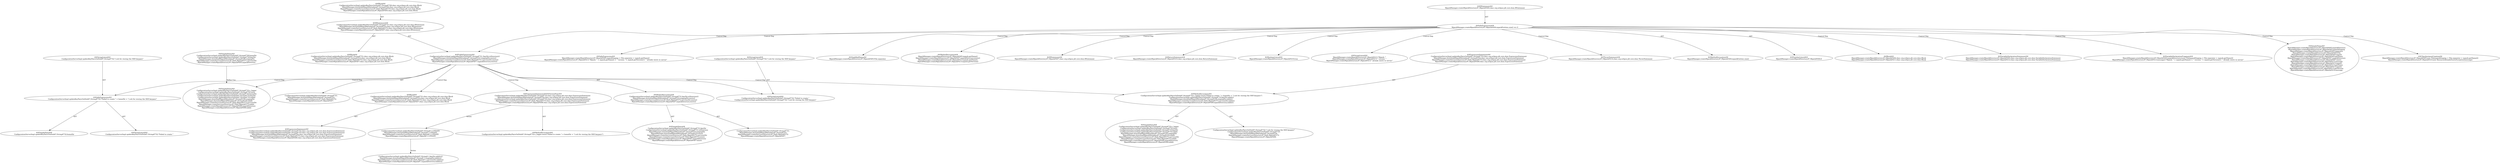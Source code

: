digraph "Pattern" {
0 [label="##ExpressionStatement####ActionPoint##\nConfigurationServerImpl.updateKeyPairsOnDisk#?,String#733:class org.eclipse.jdt.core.dom.ExpressionStatement\nMpackManager.downloadMpackMetadata#?,String#234:class org.eclipse.jdt.core.dom.ExpressionStatement\nConfigurationServerImpl.updateKeyPairsOnDisk#?,String#732:class org.eclipse.jdt.core.dom.ExpressionStatement\nMpackManager.createServicesDirectory#?,Path,Mpack#373:class org.eclipse.jdt.core.dom.ExpressionStatement\nMpackManager.createMpackDirectory#?,Mpack#408:class org.eclipse.jdt.core.dom.ExpressionStatement" shape=ellipse]
1 [label="##PrefixExpression##\nConfigurationServerImpl.updateKeyPairsOnDisk#?,String#731:!keyDir.isDirectory()\nMpackManager.downloadMpackMetadata#?,String#233:!stagingDir.exists()\nMpackManager.createServicesDirectory#?,Path,Mpack#372:!servicesDir.exists()\nMpackManager.createMpackDirectory#?,Mpack#407:!mpackDirectory.exists()" shape=ellipse]
2 [label="##IfStatement##\nConfigurationServerImpl.updateKeyPairsOnDisk#?,String#731:class org.eclipse.jdt.core.dom.IfStatement\nMpackManager.downloadMpackMetadata#?,String#233:class org.eclipse.jdt.core.dom.IfStatement\nMpackManager.createServicesDirectory#?,Path,Mpack#372:class org.eclipse.jdt.core.dom.IfStatement\nMpackManager.createMpackDirectory#?,Mpack#407:class org.eclipse.jdt.core.dom.IfStatement" shape=ellipse]
3 [label="##Block##\nConfigurationServerImpl.updateKeyPairsOnDisk#?,String#728:class org.eclipse.jdt.core.dom.Block\nMpackManager.downloadMpackMetadata#?,String#226:class org.eclipse.jdt.core.dom.Block\nMpackManager.createServicesDirectory#?,Path,Mpack#370:class org.eclipse.jdt.core.dom.Block\nMpackManager.createMpackDirectory#?,Mpack#404:class org.eclipse.jdt.core.dom.Block" shape=ellipse]
4 [label="##Block##\nConfigurationServerImpl.updateKeyPairsOnDisk#?,String#731:class org.eclipse.jdt.core.dom.Block\nMpackManager.downloadMpackMetadata#?,String#233:class org.eclipse.jdt.core.dom.Block\nMpackManager.createServicesDirectory#?,Path,Mpack#372:class org.eclipse.jdt.core.dom.Block\nMpackManager.createMpackDirectory#?,Mpack#407:class org.eclipse.jdt.core.dom.Block" shape=ellipse]
5 [label="##MethodInvocation##\nConfigurationServerImpl.updateKeyPairsOnDisk#?,String#731:keyDir.isDirectory()\nMpackManager.downloadMpackMetadata#?,String#233:stagingDir.exists()\nMpackManager.createServicesDirectory#?,Path,Mpack#372:servicesDir.exists()\nMpackManager.createMpackDirectory#?,Mpack#407:mpackDirectory.exists()" shape=ellipse]
6 [label="##SimpleName##\nConfigurationServerImpl.updateKeyPairsOnDisk#?,String#731:keyDir\nConfigurationServerImpl.updateKeyPairsOnDisk#?,String#731:isDirectory\nMpackManager.downloadMpackMetadata#?,String#233:stagingDir\nMpackManager.downloadMpackMetadata#?,String#233:exists\nMpackManager.createServicesDirectory#?,Path,Mpack#372:servicesDir\nMpackManager.createServicesDirectory#?,Path,Mpack#372:exists\nMpackManager.createMpackDirectory#?,Mpack#407:mpackDirectory\nMpackManager.createMpackDirectory#?,Mpack#407:exists" shape=ellipse]
7 [label="ConfigurationServerImpl.updateKeyPairsOnDisk#?,String#731:\nMpackManager.downloadMpackMetadata#?,String#233:\nMpackManager.createServicesDirectory#?,Path,Mpack#372:\nMpackManager.createMpackDirectory#?,Mpack#407:" shape=ellipse]
8 [label="ConfigurationServerImpl.updateKeyPairsOnDisk#?,String#731:\nMpackManager.downloadMpackMetadata#?,String#233:\nMpackManager.createServicesDirectory#?,Path,Mpack#372:\nMpackManager.createMpackDirectory#?,Mpack#407:" shape=ellipse]
9 [label="##Block##\nConfigurationServerImpl.updateKeyPairsOnDisk#?,String#731:class org.eclipse.jdt.core.dom.Block\nMpackManager.downloadMpackMetadata#?,String#233:class org.eclipse.jdt.core.dom.Block\nMpackManager.createServicesDirectory#?,Path,Mpack#372:class org.eclipse.jdt.core.dom.Block\nMpackManager.createMpackDirectory#?,Mpack#407:class org.eclipse.jdt.core.dom.Block" shape=ellipse]
10 [label="##ExpressionStatement##\nConfigurationServerImpl.updateKeyPairsOnDisk#?,String#732:class org.eclipse.jdt.core.dom.ExpressionStatement\nConfigurationServerImpl.updateKeyPairsOnDisk#?,String#733:class org.eclipse.jdt.core.dom.ExpressionStatement\nMpackManager.downloadMpackMetadata#?,String#234:class org.eclipse.jdt.core.dom.ExpressionStatement\nMpackManager.createServicesDirectory#?,Path,Mpack#373:class org.eclipse.jdt.core.dom.ExpressionStatement\nMpackManager.createMpackDirectory#?,Mpack#408:class org.eclipse.jdt.core.dom.ExpressionStatement" shape=ellipse]
11 [label="##MethodInvocation##\nConfigurationServerImpl.updateKeyPairsOnDisk#?,String#732:s_logger.warn(\"Failed to create \" + homeDir + \"/.ssh for storing the SSH keypars\")" shape=ellipse]
12 [label="##MethodInvocation##\nConfigurationServerImpl.updateKeyPairsOnDisk#?,String#732:s_logger.warn(\"Failed to create \" + homeDir + \"/.ssh for storing the SSH keypars\")\nConfigurationServerImpl.updateKeyPairsOnDisk#?,String#733:keyDir.mkdir()\nMpackManager.downloadMpackMetadata#?,String#234:stagingDir.mkdir()\nMpackManager.createServicesDirectory#?,Path,Mpack#373:servicesDir.mkdir()\nMpackManager.createMpackDirectory#?,Mpack#408:mpackDirectory.mkdir()" shape=ellipse]
13 [label="##SimpleName##\nConfigurationServerImpl.updateKeyPairsOnDisk#?,String#732:s_logger\nConfigurationServerImpl.updateKeyPairsOnDisk#?,String#732:warn\nConfigurationServerImpl.updateKeyPairsOnDisk#?,String#733:keyDir\nConfigurationServerImpl.updateKeyPairsOnDisk#?,String#733:mkdir\nMpackManager.downloadMpackMetadata#?,String#234:stagingDir\nMpackManager.downloadMpackMetadata#?,String#234:mkdir\nMpackManager.createServicesDirectory#?,Path,Mpack#373:servicesDir\nMpackManager.createServicesDirectory#?,Path,Mpack#373:mkdir\nMpackManager.createMpackDirectory#?,Mpack#408:mpackDirectory\nMpackManager.createMpackDirectory#?,Mpack#408:mkdir" shape=ellipse]
14 [label="ConfigurationServerImpl.updateKeyPairsOnDisk#?,String#732:\"/.ssh for storing the SSH keypars\"\nConfigurationServerImpl.updateKeyPairsOnDisk#?,String#733:\nMpackManager.downloadMpackMetadata#?,String#234:\nMpackManager.createServicesDirectory#?,Path,Mpack#373:\nMpackManager.createMpackDirectory#?,Mpack#408:" shape=ellipse]
15 [label="##SimpleName##\nConfigurationServerImpl.updateKeyPairsOnDisk#?,String#732:s_logger\nConfigurationServerImpl.updateKeyPairsOnDisk#?,String#732:warn\nConfigurationServerImpl.updateKeyPairsOnDisk#?,String#732:homeDir\nConfigurationServerImpl.updateKeyPairsOnDisk#?,String#733:keyDir\nConfigurationServerImpl.updateKeyPairsOnDisk#?,String#733:mkdir\nMpackManager.downloadMpackMetadata#?,String#234:stagingDir\nMpackManager.downloadMpackMetadata#?,String#234:mkdir\nMpackManager.createServicesDirectory#?,Path,Mpack#373:servicesDir\nMpackManager.createServicesDirectory#?,Path,Mpack#373:mkdir\nMpackManager.createMpackDirectory#?,Mpack#408:mpackDirectory\nMpackManager.createMpackDirectory#?,Mpack#408:mkdir" shape=ellipse]
16 [label="##InfixExpression##\nConfigurationServerImpl.updateKeyPairsOnDisk#?,String#732:\"Failed to create \" + homeDir + \"/.ssh for storing the SSH keypars\"" shape=ellipse]
17 [label="##StringLiteral##\nConfigurationServerImpl.updateKeyPairsOnDisk#?,String#732:\"/.ssh for storing the SSH keypars\"" shape=ellipse]
18 [label="##StringLiteral##\nConfigurationServerImpl.updateKeyPairsOnDisk#?,String#732:\"Failed to create \"" shape=ellipse]
19 [label="##SimpleName##\nConfigurationServerImpl.updateKeyPairsOnDisk#?,String#732:homeDir" shape=ellipse]
20 [label="##StringLiteral##\nConfigurationServerImpl.updateKeyPairsOnDisk#?,String#732:\"Failed to create \"\nConfigurationServerImpl.updateKeyPairsOnDisk#?,String#732:\"/.ssh for storing the SSH keypars\"" shape=ellipse]
21 [label="##SimpleName##\nConfigurationServerImpl.updateKeyPairsOnDisk#?,String#728:homeDir\nConfigurationServerImpl.updateKeyPairsOnDisk#?,String#729:keyDir\nMpackManager.downloadMpackMetadata#?,String#228:stagingDir\nMpackManager.createServicesDirectory#?,Path,Mpack#371:servicesDir\nMpackManager.createMpackDirectory#?,Mpack#405:mpackDirectory" shape=ellipse]
22 [label="##StringLiteral##\nConfigurationServerImpl.updateKeyPairsOnDisk#?,String#732:\"/.ssh for storing the SSH keypars\"" shape=ellipse]
23 [label="##ExpressionStatement##\nConfigurationServerImpl.updateKeyPairsOnDisk#?,String#733:class org.eclipse.jdt.core.dom.ExpressionStatement\nMpackManager.downloadMpackMetadata#?,String#234:class org.eclipse.jdt.core.dom.ExpressionStatement\nMpackManager.createServicesDirectory#?,Path,Mpack#373:class org.eclipse.jdt.core.dom.ExpressionStatement\nMpackManager.createMpackDirectory#?,Mpack#408:class org.eclipse.jdt.core.dom.ExpressionStatement" shape=ellipse]
24 [label="ConfigurationServerImpl.updateKeyPairsOnDisk#?,String#-1:UPDATE\nMpackManager.downloadMpackMetadata#?,String#-1:UPDATE\nMpackManager.createServicesDirectory#?,Path,Mpack#-1:UPDATE\nMpackManager.createMpackDirectory#?,Mpack#-1:UPDATE" shape=ellipse]
25 [label="ConfigurationServerImpl.updateKeyPairsOnDisk#?,String#-1:keyDir.mkdirs()\nMpackManager.downloadMpackMetadata#?,String#-1:stagingDir.mkdirs()\nMpackManager.createServicesDirectory#?,Path,Mpack#-1:servicesDir.mkdirs()\nMpackManager.createMpackDirectory#?,Mpack#-1:mpackDirectory.mkdirs()" shape=ellipse]
26 [label="##InfixExpression##\nMpackManager.createMpackDirectory#?,Mpack#404:mpackEntities.size() == 0" shape=ellipse]
27 [label="##IfStatement##\nMpackManager.createMpackDirectory#?,Mpack#404:class org.eclipse.jdt.core.dom.IfStatement" shape=ellipse]
28 [label="##MethodInvocation##\nMpackManager.createMpackDirectory#?,Mpack#404:mpackEntities.size()" shape=ellipse]
29 [label="##NumberLiteral##\nMpackManager.createMpackDirectory#?,Mpack#404:0" shape=ellipse]
30 [label="##Block##\nMpackManager.createMpackDirectory#?,Mpack#404:class org.eclipse.jdt.core.dom.Block\nMpackManager.createMpackDirectory#?,Mpack#411:class org.eclipse.jdt.core.dom.Block" shape=ellipse]
31 [label="##VariableDeclarationStatement##\nMpackManager.createMpackDirectory#?,Mpack#405:class org.eclipse.jdt.core.dom.VariableDeclarationStatement\nMpackManager.createMpackDirectory#?,Mpack#412:class org.eclipse.jdt.core.dom.VariableDeclarationStatement" shape=ellipse]
32 [label="##VariableDeclarationFragment##\nMpackManager.createMpackDirectory#?,Mpack#405:mpackDirectory=new File(mpackStaging + File.separator + mpack.getName())\nMpackManager.createMpackDirectory#?,Mpack#412:message=\"Mpack: \" + mpack.getName() + \" version: \"+ mpack.getVersion()+ \" already exists in server\"" shape=ellipse]
33 [label="##SimpleName##\nMpackManager.createMpackDirectory#?,Mpack#405:mpackDirectory\nMpackManager.createMpackDirectory#?,Mpack#405:mpackStaging\nMpackManager.createMpackDirectory#?,Mpack#405:separator\nMpackManager.createMpackDirectory#?,Mpack#405:File\nMpackManager.createMpackDirectory#?,Mpack#405:mpack\nMpackManager.createMpackDirectory#?,Mpack#405:getName\nMpackManager.createMpackDirectory#?,Mpack#407:mpackDirectory\nMpackManager.createMpackDirectory#?,Mpack#407:exists\nMpackManager.createMpackDirectory#?,Mpack#412:message\nMpackManager.createMpackDirectory#?,Mpack#413:mpack\nMpackManager.createMpackDirectory#?,Mpack#413:getName\nMpackManager.createMpackDirectory#?,Mpack#413:mpack\nMpackManager.createMpackDirectory#?,Mpack#413:getVersion\nMpackManager.createMpackDirectory#?,Mpack#414:message" shape=ellipse]
34 [label="##ClassInstanceCreation##\nMpackManager.createMpackDirectory#?,Mpack#405:new File(mpackStaging + File.separator + mpack.getName())\nMpackManager.createMpackDirectory#?,Mpack#414:new ResourceAlreadyExistsException(message)" shape=ellipse]
35 [label="##InfixExpression##\nMpackManager.createMpackDirectory#?,Mpack#405:mpackStaging + File.separator + mpack.getName()\nMpackManager.createMpackDirectory#?,Mpack#413:\"Mpack: \" + mpack.getName() + \" version: \"+ mpack.getVersion()+ \" already exists in server\"" shape=ellipse]
36 [label="##QualifiedName##\nMpackManager.createMpackDirectory#?,Mpack#405:File.separator" shape=ellipse]
37 [label="##MethodInvocation##\nMpackManager.createMpackDirectory#?,Mpack#405:mpack.getName()\nMpackManager.createMpackDirectory#?,Mpack#407:mpackDirectory.exists()\nMpackManager.createMpackDirectory#?,Mpack#413:mpack.getName()\nMpackManager.createMpackDirectory#?,Mpack#413:mpack.getVersion()" shape=ellipse]
38 [label="##IfStatement##\nMpackManager.createMpackDirectory#?,Mpack#407:class org.eclipse.jdt.core.dom.IfStatement" shape=ellipse]
39 [label="##ReturnStatement##\nMpackManager.createMpackDirectory#?,Mpack#410:class org.eclipse.jdt.core.dom.ReturnStatement" shape=ellipse]
40 [label="##BooleanLiteral##\nMpackManager.createMpackDirectory#?,Mpack#410:true" shape=ellipse]
41 [label="##StringLiteral##\nMpackManager.createMpackDirectory#?,Mpack#413:\"Mpack: \"\nMpackManager.createMpackDirectory#?,Mpack#413:\" version: \"\nMpackManager.createMpackDirectory#?,Mpack#413:\" already exists in server\"" shape=ellipse]
42 [label="##ThrowStatement##\nMpackManager.createMpackDirectory#?,Mpack#414:class org.eclipse.jdt.core.dom.ThrowStatement" shape=ellipse]
0 -> 11 [label="AST"];
0 -> 24 [label="Action"];
1 -> 0 [label="Control Dep"];
1 -> 5 [label="AST"];
1 -> 8 [label="AST"];
1 -> 9 [label="Control Dep"];
1 -> 12 [label="Control Dep"];
1 -> 15 [label="Control Dep"];
1 -> 16 [label="Control Dep"];
1 -> 20 [label="Control Dep"];
2 -> 1 [label="AST"];
2 -> 4 [label="AST"];
3 -> 2 [label="AST"];
5 -> 6 [label="AST"];
5 -> 7 [label="AST"];
9 -> 10 [label="AST"];
12 -> 13 [label="AST"];
12 -> 14 [label="AST"];
16 -> 18 [label="AST"];
16 -> 19 [label="AST"];
17 -> 16 [label="AST"];
21 -> 15 [label="Define Use"];
22 -> 20 [label="AST"];
23 -> 12 [label="AST"];
24 -> 25 [label="Action"];
26 -> 1 [label="Control Dep"];
26 -> 28 [label="AST"];
26 -> 29 [label="AST"];
26 -> 30 [label="Control Dep"];
26 -> 31 [label="Control Dep"];
26 -> 32 [label="Control Dep"];
26 -> 33 [label="Control Dep"];
26 -> 34 [label="Control Dep"];
26 -> 35 [label="Control Dep"];
26 -> 36 [label="Control Dep"];
26 -> 37 [label="Control Dep"];
26 -> 38 [label="Control Dep"];
26 -> 39 [label="Control Dep"];
26 -> 40 [label="Control Dep"];
26 -> 41 [label="Control Dep"];
26 -> 42 [label="Control Dep"];
27 -> 26 [label="AST"];
}
